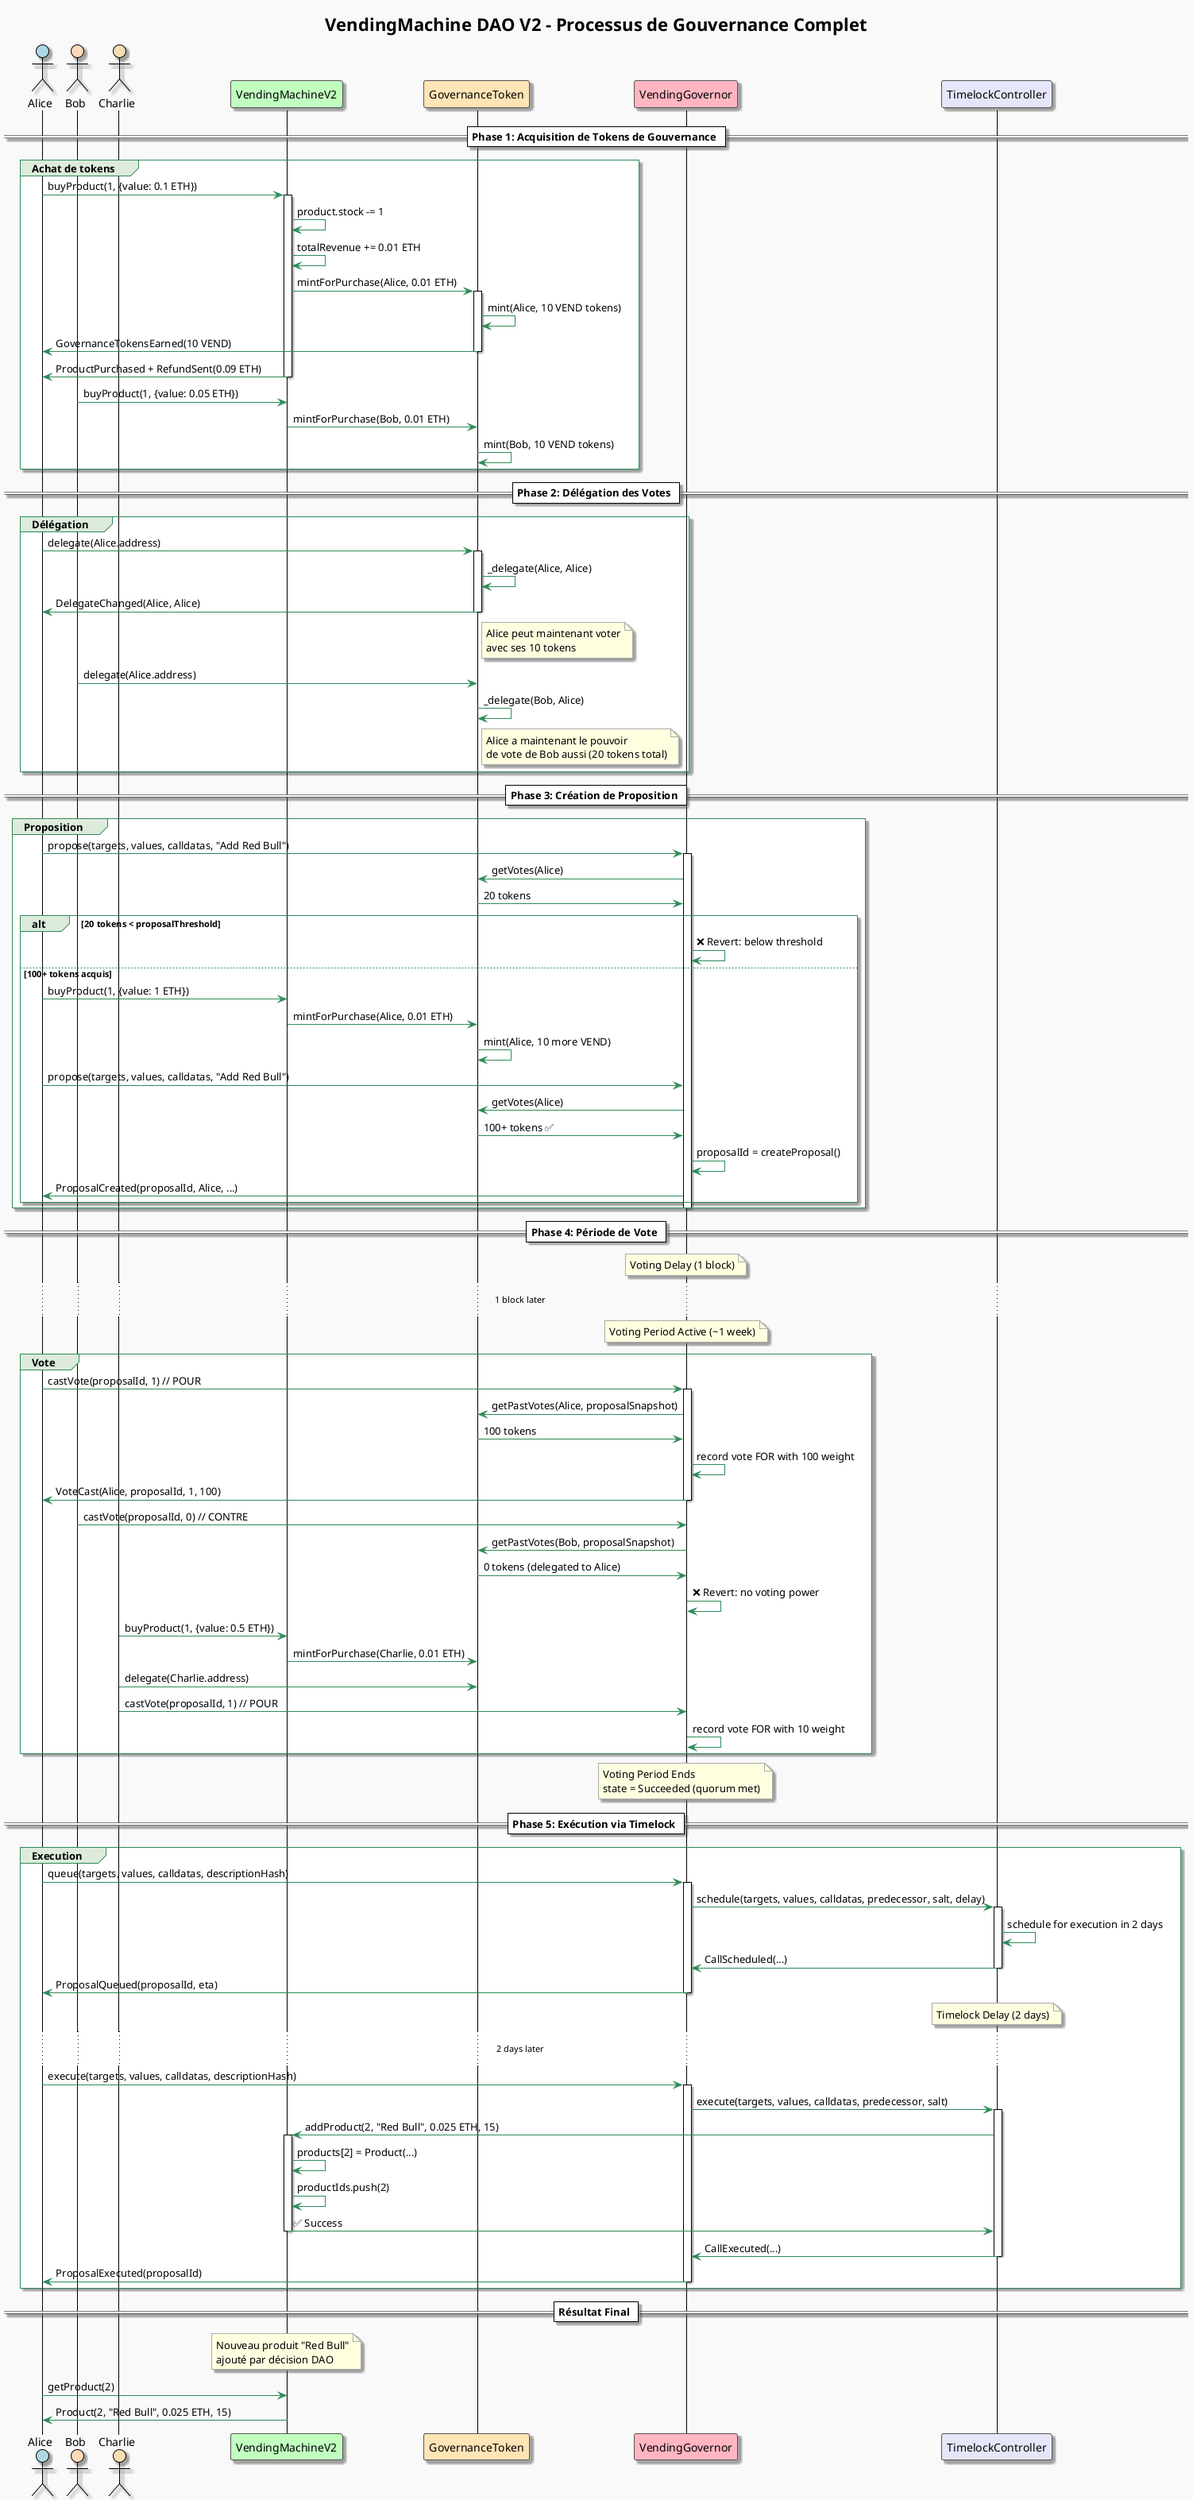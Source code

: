 @startuml VendingMachineV2_Governance_SequenceDiagram
!theme plain
skinparam backgroundColor #F9F9F9
skinparam sequenceArrowColor #2E8B57
skinparam participantBorderColor #555555
skinparam participantBackgroundColor #E8F0E8
skinparam noteBackgroundColor #FFFFE0
skinparam noteBorderColor #AAAAAA
skinparam sequenceGroupBackgroundColor #DCEBDC
skinparam sequenceGroupBorderColor #2E8B57
skinparam shadowing true

title VendingMachine DAO V2 - Processus de Gouvernance Complet

actor Alice as A #ADD8E6
actor Bob as B #FFDAB9
actor Charlie as C #F5DEB3

participant "VendingMachineV2" as VM #C0FFC0
participant "GovernanceToken" as Token #FFE4B5
participant "VendingGovernor" as Governor #FFB6C1
participant "TimelockController" as Timelock #E6E6FA

== Phase 1: Acquisition de Tokens de Gouvernance ==
group Achat de tokens
A -> VM: buyProduct(1, {value: 0.1 ETH})
activate VM
VM -> VM: product.stock -= 1
VM -> VM: totalRevenue += 0.01 ETH
VM -> Token: mintForPurchase(Alice, 0.01 ETH)
activate Token
Token -> Token: mint(Alice, 10 VEND tokens)
Token -> A: GovernanceTokensEarned(10 VEND)
deactivate Token
VM -> A: ProductPurchased + RefundSent(0.09 ETH)
deactivate VM

B -> VM: buyProduct(1, {value: 0.05 ETH})
VM -> Token: mintForPurchase(Bob, 0.01 ETH)
Token -> Token: mint(Bob, 10 VEND tokens)
end

== Phase 2: Délégation des Votes ==
group Délégation
A -> Token: delegate(Alice.address)
activate Token
Token -> Token: _delegate(Alice, Alice)
Token -> A: DelegateChanged(Alice, Alice)
deactivate Token

note right of Token: Alice peut maintenant voter\navec ses 10 tokens

B -> Token: delegate(Alice.address)
Token -> Token: _delegate(Bob, Alice)

note right of Token: Alice a maintenant le pouvoir\nde vote de Bob aussi (20 tokens total)
end

== Phase 3: Création de Proposition ==
group Proposition
A -> Governor: propose(targets, values, calldatas, "Add Red Bull")
activate Governor
Governor -> Token: getVotes(Alice)
Token -> Governor: 20 tokens
alt 20 tokens < proposalThreshold
  Governor -> Governor: ❌ Revert: below threshold
else 100+ tokens acquis
  A -> VM: buyProduct(1, {value: 1 ETH})
  VM -> Token: mintForPurchase(Alice, 0.01 ETH)
  Token -> Token: mint(Alice, 10 more VEND)
  
  A -> Governor: propose(targets, values, calldatas, "Add Red Bull")
  Governor -> Token: getVotes(Alice)
  Token -> Governor: 100+ tokens ✅
  Governor -> Governor: proposalId = createProposal()
  Governor -> A: ProposalCreated(proposalId, Alice, ...)
end
deactivate Governor
end

== Phase 4: Période de Vote ==
note over Governor: Voting Delay (1 block)
...1 block later...
note over Governor: Voting Period Active (~1 week)

group Vote
A -> Governor: castVote(proposalId, 1) // POUR
activate Governor
Governor -> Token: getPastVotes(Alice, proposalSnapshot)
Token -> Governor: 100 tokens
Governor -> Governor: record vote FOR with 100 weight
Governor -> A: VoteCast(Alice, proposalId, 1, 100)
deactivate Governor

B -> Governor: castVote(proposalId, 0) // CONTRE  
Governor -> Token: getPastVotes(Bob, proposalSnapshot)
Token -> Governor: 0 tokens (delegated to Alice)
Governor -> Governor: ❌ Revert: no voting power

C -> VM: buyProduct(1, {value: 0.5 ETH})
VM -> Token: mintForPurchase(Charlie, 0.01 ETH)
C -> Token: delegate(Charlie.address)
C -> Governor: castVote(proposalId, 1) // POUR
Governor -> Governor: record vote FOR with 10 weight
end

note over Governor: Voting Period Ends\nstate = Succeeded (quorum met)

== Phase 5: Exécution via Timelock ==
group Execution
A -> Governor: queue(targets, values, calldatas, descriptionHash)
activate Governor
Governor -> Timelock: schedule(targets, values, calldatas, predecessor, salt, delay)
activate Timelock
Timelock -> Timelock: schedule for execution in 2 days
Timelock -> Governor: CallScheduled(...)
deactivate Timelock
Governor -> A: ProposalQueued(proposalId, eta)
deactivate Governor

note over Timelock: Timelock Delay (2 days)
...2 days later...

A -> Governor: execute(targets, values, calldatas, descriptionHash)
activate Governor
Governor -> Timelock: execute(targets, values, calldatas, predecessor, salt)
activate Timelock
Timelock -> VM: addProduct(2, "Red Bull", 0.025 ETH, 15)
activate VM
VM -> VM: products[2] = Product(...)
VM -> VM: productIds.push(2)
VM -> Timelock: ✅ Success
deactivate VM
Timelock -> Governor: CallExecuted(...)
deactivate Timelock
Governor -> A: ProposalExecuted(proposalId)
deactivate Governor
end

== Résultat Final ==
note over VM: Nouveau produit "Red Bull"\najouté par décision DAO

A -> VM: getProduct(2)
VM -> A: Product(2, "Red Bull", 0.025 ETH, 15)

@enduml
